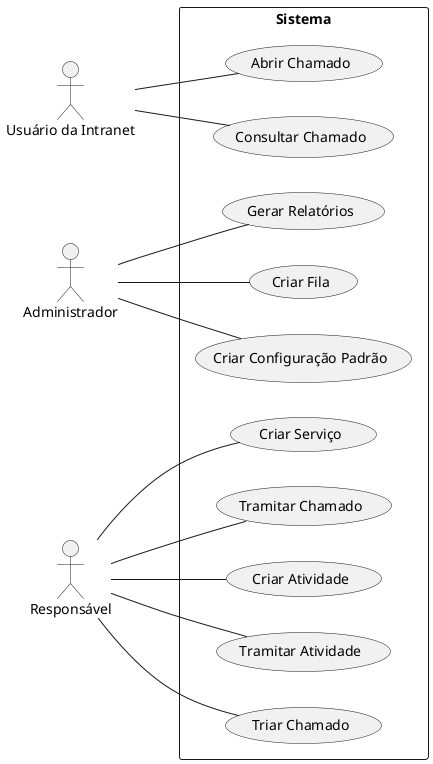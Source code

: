 @startuml simplified Class Diagram
left to right direction
actor "Usuário da Intranet" as IntranetUser
actor "Administrador" as Admin
actor "Responsável" as Responsible

rectangle Sistema {
  IntranetUser -- (Abrir Chamado)
  IntranetUser -- (Consultar Chamado)
  Responsible -- (Criar Atividade)
    Responsible -- (Tramitar Atividade)
    Responsible -- (Triar Chamado)
    Responsible -- (Criar Serviço)
    Responsible -- (Tramitar Chamado)

    Admin -- (Criar Fila)
    Admin -- (Criar Configuração Padrão)
    Admin -- (Gerar Relatórios)
   
}


@enduml